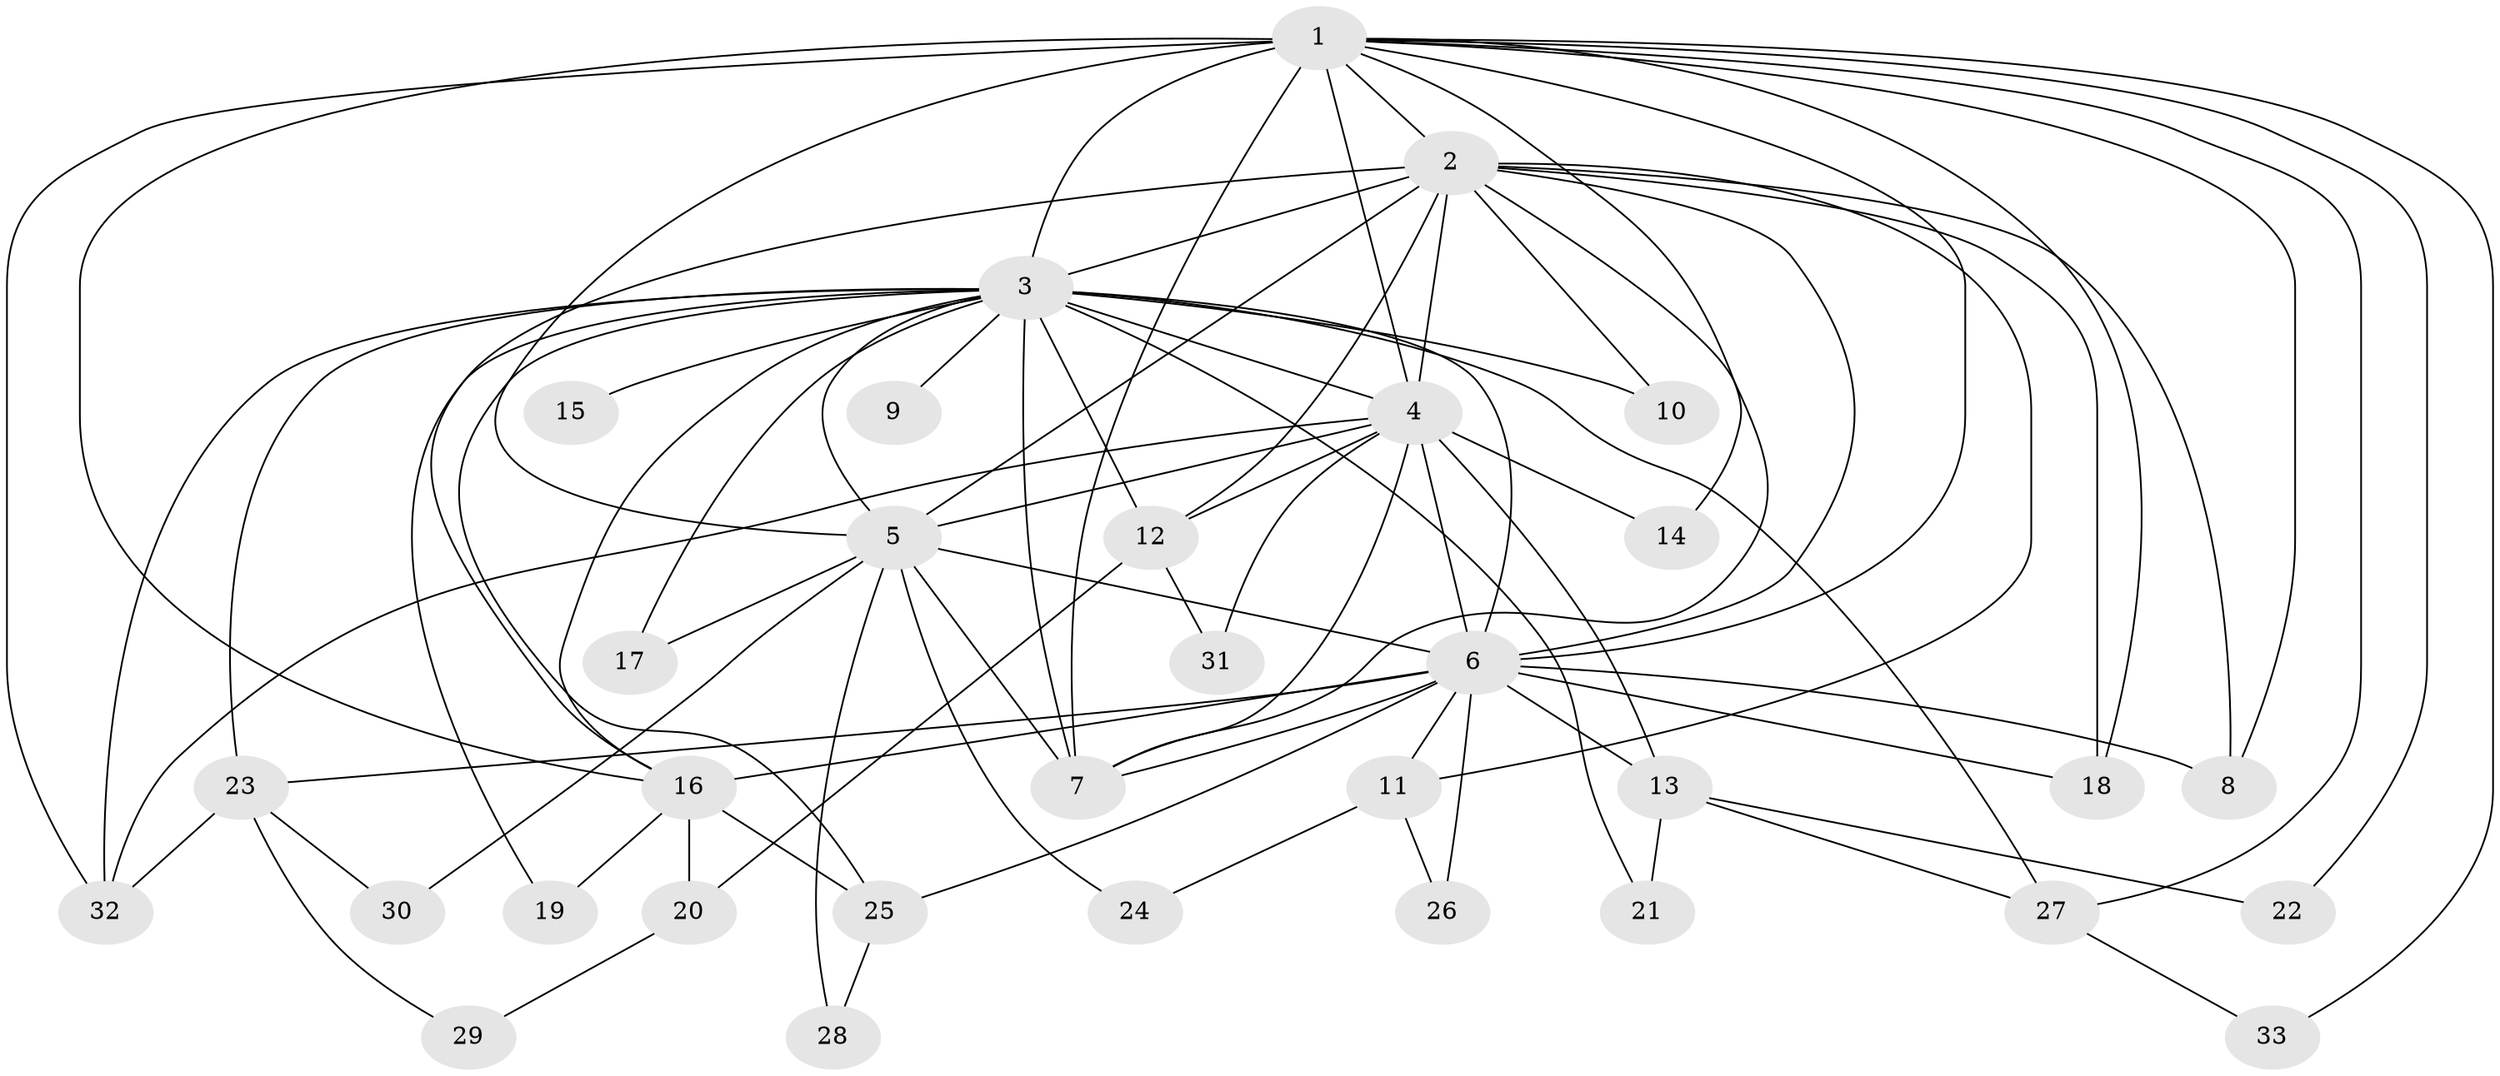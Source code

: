 // original degree distribution, {20: 0.015384615384615385, 14: 0.015384615384615385, 13: 0.03076923076923077, 27: 0.015384615384615385, 17: 0.03076923076923077, 19: 0.015384615384615385, 12: 0.015384615384615385, 18: 0.015384615384615385, 3: 0.16923076923076924, 2: 0.5692307692307692, 4: 0.046153846153846156, 5: 0.046153846153846156, 6: 0.015384615384615385}
// Generated by graph-tools (version 1.1) at 2025/49/03/04/25 22:49:28]
// undirected, 33 vertices, 80 edges
graph export_dot {
  node [color=gray90,style=filled];
  1;
  2;
  3;
  4;
  5;
  6;
  7;
  8;
  9;
  10;
  11;
  12;
  13;
  14;
  15;
  16;
  17;
  18;
  19;
  20;
  21;
  22;
  23;
  24;
  25;
  26;
  27;
  28;
  29;
  30;
  31;
  32;
  33;
  1 -- 2 [weight=4.0];
  1 -- 3 [weight=3.0];
  1 -- 4 [weight=4.0];
  1 -- 5 [weight=5.0];
  1 -- 6 [weight=2.0];
  1 -- 7 [weight=2.0];
  1 -- 8 [weight=1.0];
  1 -- 14 [weight=1.0];
  1 -- 16 [weight=1.0];
  1 -- 18 [weight=1.0];
  1 -- 22 [weight=1.0];
  1 -- 27 [weight=2.0];
  1 -- 32 [weight=1.0];
  1 -- 33 [weight=1.0];
  2 -- 3 [weight=2.0];
  2 -- 4 [weight=4.0];
  2 -- 5 [weight=2.0];
  2 -- 6 [weight=2.0];
  2 -- 7 [weight=2.0];
  2 -- 8 [weight=1.0];
  2 -- 10 [weight=1.0];
  2 -- 11 [weight=1.0];
  2 -- 12 [weight=2.0];
  2 -- 16 [weight=1.0];
  2 -- 18 [weight=1.0];
  3 -- 4 [weight=2.0];
  3 -- 5 [weight=3.0];
  3 -- 6 [weight=1.0];
  3 -- 7 [weight=1.0];
  3 -- 9 [weight=1.0];
  3 -- 10 [weight=1.0];
  3 -- 12 [weight=1.0];
  3 -- 15 [weight=1.0];
  3 -- 16 [weight=1.0];
  3 -- 17 [weight=1.0];
  3 -- 19 [weight=1.0];
  3 -- 21 [weight=1.0];
  3 -- 23 [weight=1.0];
  3 -- 25 [weight=1.0];
  3 -- 27 [weight=2.0];
  3 -- 32 [weight=1.0];
  4 -- 5 [weight=4.0];
  4 -- 6 [weight=3.0];
  4 -- 7 [weight=3.0];
  4 -- 12 [weight=6.0];
  4 -- 13 [weight=2.0];
  4 -- 14 [weight=1.0];
  4 -- 31 [weight=1.0];
  4 -- 32 [weight=1.0];
  5 -- 6 [weight=1.0];
  5 -- 7 [weight=8.0];
  5 -- 17 [weight=1.0];
  5 -- 24 [weight=1.0];
  5 -- 28 [weight=1.0];
  5 -- 30 [weight=1.0];
  6 -- 7 [weight=1.0];
  6 -- 8 [weight=1.0];
  6 -- 11 [weight=1.0];
  6 -- 13 [weight=1.0];
  6 -- 16 [weight=1.0];
  6 -- 18 [weight=1.0];
  6 -- 23 [weight=1.0];
  6 -- 25 [weight=1.0];
  6 -- 26 [weight=1.0];
  11 -- 24 [weight=1.0];
  11 -- 26 [weight=1.0];
  12 -- 20 [weight=1.0];
  12 -- 31 [weight=1.0];
  13 -- 21 [weight=1.0];
  13 -- 22 [weight=1.0];
  13 -- 27 [weight=1.0];
  16 -- 19 [weight=1.0];
  16 -- 20 [weight=1.0];
  16 -- 25 [weight=1.0];
  20 -- 29 [weight=1.0];
  23 -- 29 [weight=1.0];
  23 -- 30 [weight=1.0];
  23 -- 32 [weight=1.0];
  25 -- 28 [weight=1.0];
  27 -- 33 [weight=1.0];
}
